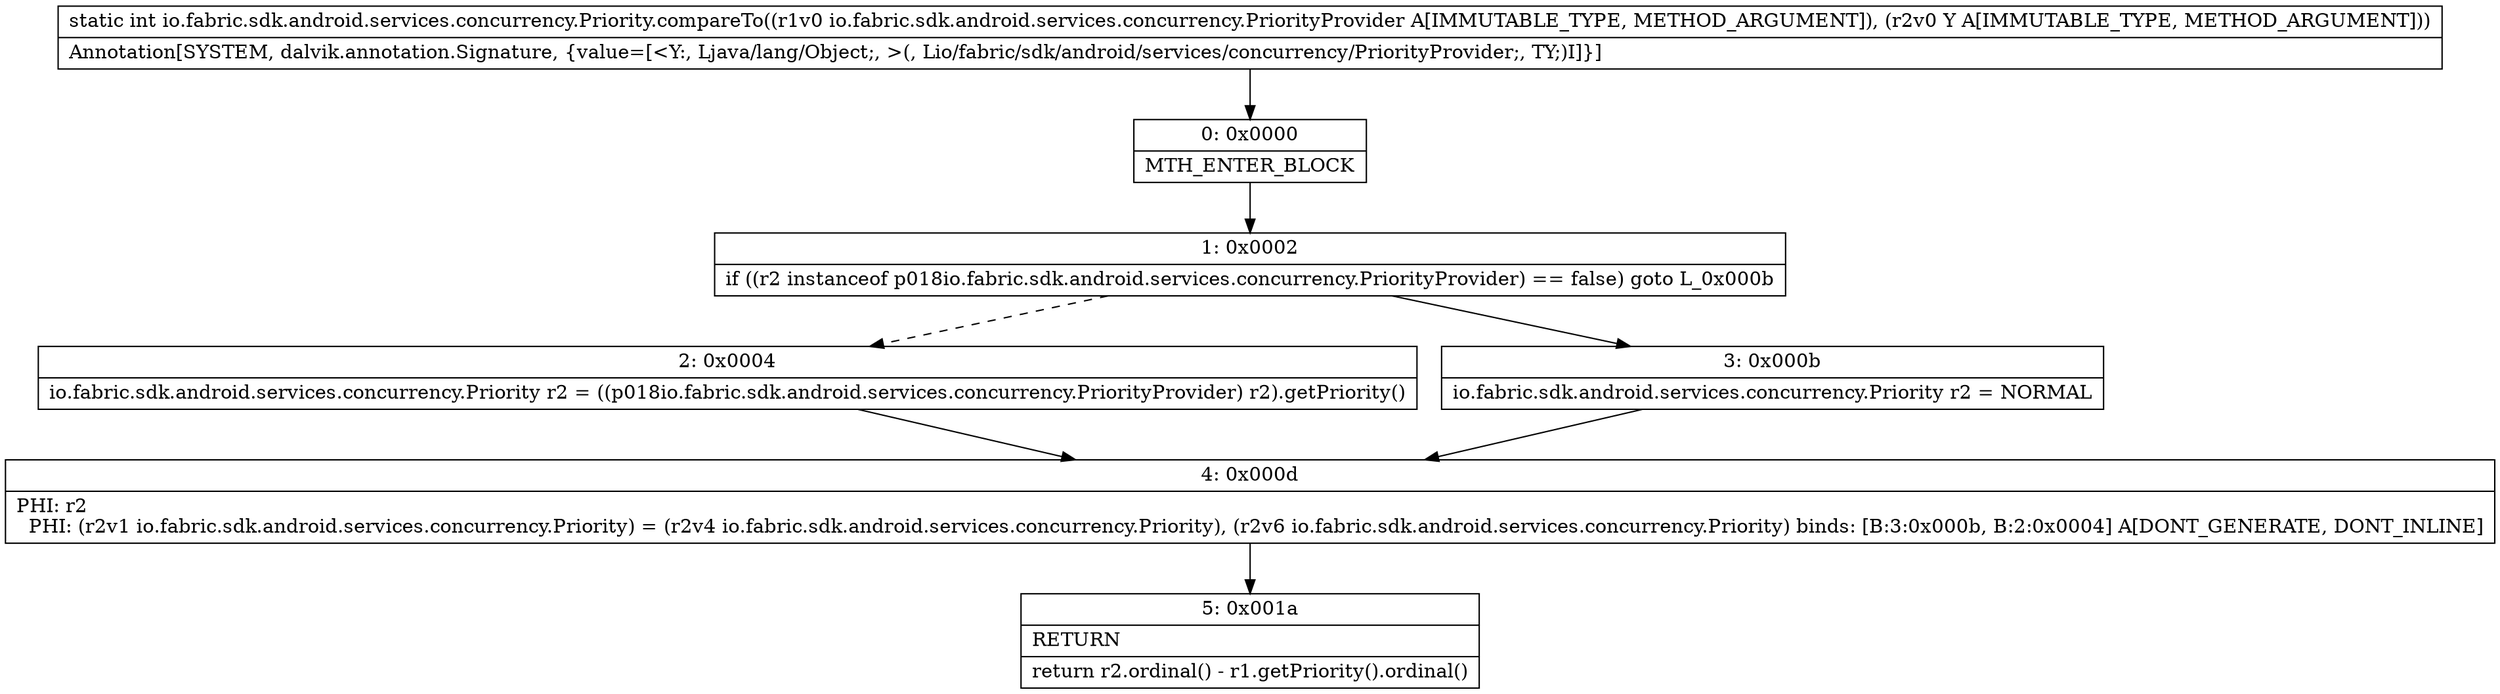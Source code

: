 digraph "CFG forio.fabric.sdk.android.services.concurrency.Priority.compareTo(Lio\/fabric\/sdk\/android\/services\/concurrency\/PriorityProvider;Ljava\/lang\/Object;)I" {
Node_0 [shape=record,label="{0\:\ 0x0000|MTH_ENTER_BLOCK\l}"];
Node_1 [shape=record,label="{1\:\ 0x0002|if ((r2 instanceof p018io.fabric.sdk.android.services.concurrency.PriorityProvider) == false) goto L_0x000b\l}"];
Node_2 [shape=record,label="{2\:\ 0x0004|io.fabric.sdk.android.services.concurrency.Priority r2 = ((p018io.fabric.sdk.android.services.concurrency.PriorityProvider) r2).getPriority()\l}"];
Node_3 [shape=record,label="{3\:\ 0x000b|io.fabric.sdk.android.services.concurrency.Priority r2 = NORMAL\l}"];
Node_4 [shape=record,label="{4\:\ 0x000d|PHI: r2 \l  PHI: (r2v1 io.fabric.sdk.android.services.concurrency.Priority) = (r2v4 io.fabric.sdk.android.services.concurrency.Priority), (r2v6 io.fabric.sdk.android.services.concurrency.Priority) binds: [B:3:0x000b, B:2:0x0004] A[DONT_GENERATE, DONT_INLINE]\l}"];
Node_5 [shape=record,label="{5\:\ 0x001a|RETURN\l|return r2.ordinal() \- r1.getPriority().ordinal()\l}"];
MethodNode[shape=record,label="{static int io.fabric.sdk.android.services.concurrency.Priority.compareTo((r1v0 io.fabric.sdk.android.services.concurrency.PriorityProvider A[IMMUTABLE_TYPE, METHOD_ARGUMENT]), (r2v0 Y A[IMMUTABLE_TYPE, METHOD_ARGUMENT]))  | Annotation[SYSTEM, dalvik.annotation.Signature, \{value=[\<Y:, Ljava\/lang\/Object;, \>(, Lio\/fabric\/sdk\/android\/services\/concurrency\/PriorityProvider;, TY;)I]\}]\l}"];
MethodNode -> Node_0;
Node_0 -> Node_1;
Node_1 -> Node_2[style=dashed];
Node_1 -> Node_3;
Node_2 -> Node_4;
Node_3 -> Node_4;
Node_4 -> Node_5;
}

